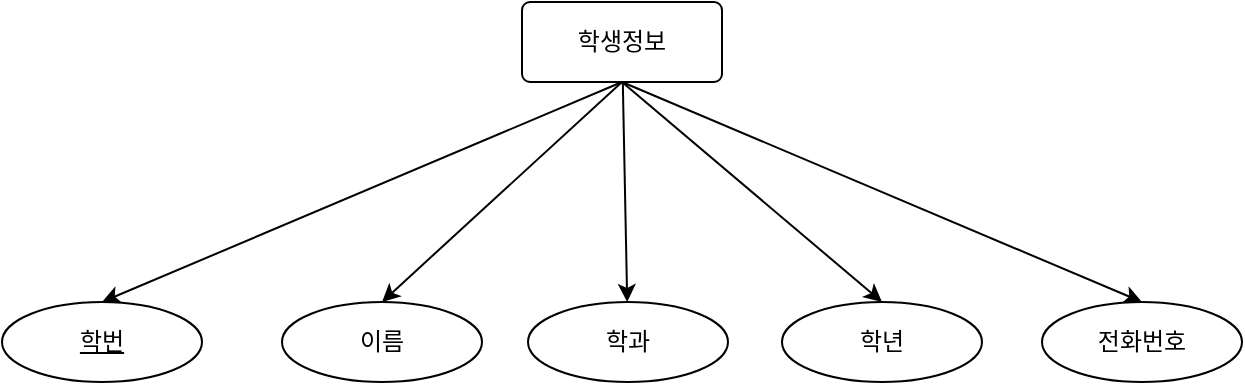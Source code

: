 <mxfile version="21.3.2" type="device">
  <diagram name="페이지-1" id="yThb50qaXdjtvXUss4X0">
    <mxGraphModel dx="1647" dy="831" grid="1" gridSize="10" guides="1" tooltips="1" connect="1" arrows="1" fold="1" page="1" pageScale="1" pageWidth="1169" pageHeight="827" math="0" shadow="0">
      <root>
        <mxCell id="0" />
        <mxCell id="1" parent="0" />
        <mxCell id="LhPqPgbhtYfmSyCLESIy-14" style="rounded=0;orthogonalLoop=1;jettySize=auto;html=1;entryX=0.5;entryY=0;entryDx=0;entryDy=0;exitX=0.5;exitY=1;exitDx=0;exitDy=0;" edge="1" parent="1" source="LhPqPgbhtYfmSyCLESIy-1" target="LhPqPgbhtYfmSyCLESIy-2">
          <mxGeometry relative="1" as="geometry" />
        </mxCell>
        <mxCell id="LhPqPgbhtYfmSyCLESIy-15" style="edgeStyle=none;shape=connector;rounded=0;orthogonalLoop=1;jettySize=auto;html=1;entryX=0.5;entryY=0;entryDx=0;entryDy=0;labelBackgroundColor=default;strokeColor=default;fontFamily=Helvetica;fontSize=11;fontColor=default;endArrow=classic;exitX=0.5;exitY=1;exitDx=0;exitDy=0;" edge="1" parent="1" source="LhPqPgbhtYfmSyCLESIy-1" target="LhPqPgbhtYfmSyCLESIy-3">
          <mxGeometry relative="1" as="geometry" />
        </mxCell>
        <mxCell id="LhPqPgbhtYfmSyCLESIy-16" style="edgeStyle=none;shape=connector;rounded=0;orthogonalLoop=1;jettySize=auto;html=1;labelBackgroundColor=default;strokeColor=default;fontFamily=Helvetica;fontSize=11;fontColor=default;endArrow=classic;" edge="1" parent="1" source="LhPqPgbhtYfmSyCLESIy-1" target="LhPqPgbhtYfmSyCLESIy-5">
          <mxGeometry relative="1" as="geometry" />
        </mxCell>
        <mxCell id="LhPqPgbhtYfmSyCLESIy-17" style="edgeStyle=none;shape=connector;rounded=0;orthogonalLoop=1;jettySize=auto;html=1;entryX=0.5;entryY=0;entryDx=0;entryDy=0;labelBackgroundColor=default;strokeColor=default;fontFamily=Helvetica;fontSize=11;fontColor=default;endArrow=classic;exitX=0.5;exitY=1;exitDx=0;exitDy=0;" edge="1" parent="1" source="LhPqPgbhtYfmSyCLESIy-1" target="LhPqPgbhtYfmSyCLESIy-6">
          <mxGeometry relative="1" as="geometry" />
        </mxCell>
        <mxCell id="LhPqPgbhtYfmSyCLESIy-18" style="edgeStyle=none;shape=connector;rounded=0;orthogonalLoop=1;jettySize=auto;html=1;entryX=0.5;entryY=0;entryDx=0;entryDy=0;labelBackgroundColor=default;strokeColor=default;fontFamily=Helvetica;fontSize=11;fontColor=default;endArrow=classic;exitX=0.5;exitY=1;exitDx=0;exitDy=0;" edge="1" parent="1" source="LhPqPgbhtYfmSyCLESIy-1" target="LhPqPgbhtYfmSyCLESIy-4">
          <mxGeometry relative="1" as="geometry" />
        </mxCell>
        <mxCell id="LhPqPgbhtYfmSyCLESIy-1" value="학생정보" style="rounded=1;arcSize=10;whiteSpace=wrap;html=1;align=center;" vertex="1" parent="1">
          <mxGeometry x="340" y="70" width="100" height="40" as="geometry" />
        </mxCell>
        <mxCell id="LhPqPgbhtYfmSyCLESIy-2" value="학번" style="ellipse;whiteSpace=wrap;html=1;align=center;fontStyle=4;" vertex="1" parent="1">
          <mxGeometry x="80" y="220" width="100" height="40" as="geometry" />
        </mxCell>
        <mxCell id="LhPqPgbhtYfmSyCLESIy-3" value="이름" style="ellipse;whiteSpace=wrap;html=1;align=center;" vertex="1" parent="1">
          <mxGeometry x="220" y="220" width="100" height="40" as="geometry" />
        </mxCell>
        <mxCell id="LhPqPgbhtYfmSyCLESIy-4" value="전화번호" style="ellipse;whiteSpace=wrap;html=1;align=center;" vertex="1" parent="1">
          <mxGeometry x="600" y="220" width="100" height="40" as="geometry" />
        </mxCell>
        <mxCell id="LhPqPgbhtYfmSyCLESIy-5" value="학과" style="ellipse;whiteSpace=wrap;html=1;align=center;" vertex="1" parent="1">
          <mxGeometry x="343" y="220" width="100" height="40" as="geometry" />
        </mxCell>
        <mxCell id="LhPqPgbhtYfmSyCLESIy-6" value="학년" style="ellipse;whiteSpace=wrap;html=1;align=center;" vertex="1" parent="1">
          <mxGeometry x="470" y="220" width="100" height="40" as="geometry" />
        </mxCell>
      </root>
    </mxGraphModel>
  </diagram>
</mxfile>
